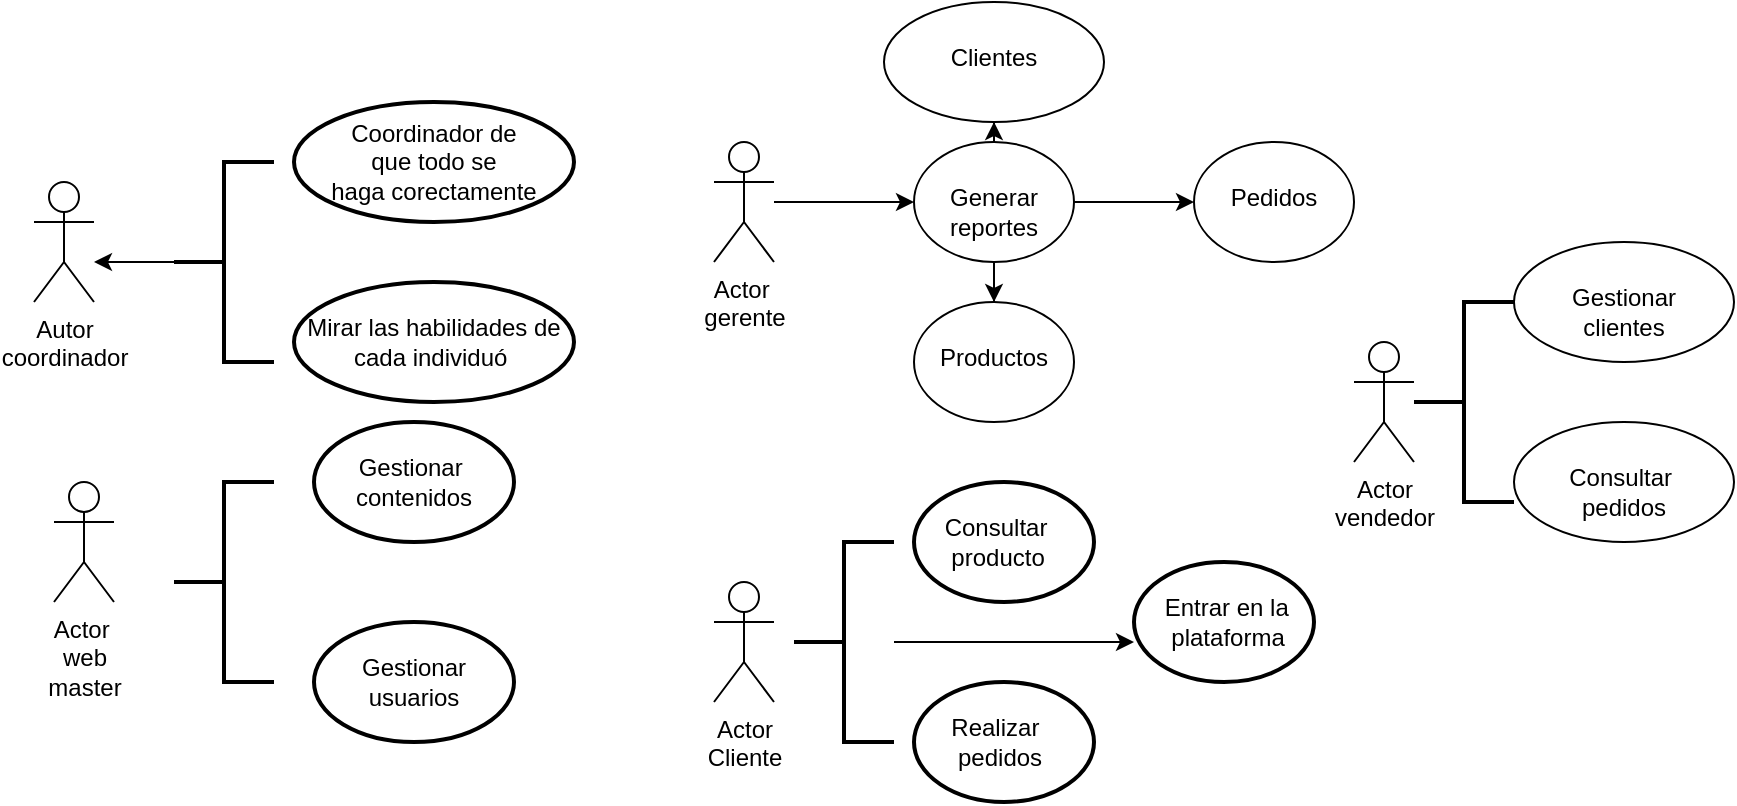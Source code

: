 <mxfile version="21.3.2" type="device">
  <diagram name="Página-1" id="-IehQ93U8iiQCO0Jv5Ql">
    <mxGraphModel dx="1079" dy="446" grid="1" gridSize="10" guides="1" tooltips="1" connect="1" arrows="1" fold="1" page="1" pageScale="1" pageWidth="827" pageHeight="1169" math="0" shadow="0">
      <root>
        <mxCell id="0" />
        <mxCell id="1" parent="0" />
        <mxCell id="CO9Nw8QglpD-T3B9OnUH-1" value="Autor&lt;br&gt;coordinador" style="shape=umlActor;verticalLabelPosition=bottom;verticalAlign=top;html=1;outlineConnect=0;" vertex="1" parent="1">
          <mxGeometry x="90" y="90" width="30" height="60" as="geometry" />
        </mxCell>
        <mxCell id="CO9Nw8QglpD-T3B9OnUH-2" value="Actor&amp;nbsp;&lt;br&gt;web&lt;br&gt;master" style="shape=umlActor;verticalLabelPosition=bottom;verticalAlign=top;html=1;outlineConnect=0;" vertex="1" parent="1">
          <mxGeometry x="100" y="240" width="30" height="60" as="geometry" />
        </mxCell>
        <mxCell id="CO9Nw8QglpD-T3B9OnUH-18" value="" style="edgeStyle=orthogonalEdgeStyle;rounded=0;orthogonalLoop=1;jettySize=auto;html=1;" edge="1" parent="1" source="CO9Nw8QglpD-T3B9OnUH-3" target="CO9Nw8QglpD-T3B9OnUH-17">
          <mxGeometry relative="1" as="geometry" />
        </mxCell>
        <mxCell id="CO9Nw8QglpD-T3B9OnUH-3" value="Actor&amp;nbsp;&lt;br&gt;gerente&lt;br&gt;" style="shape=umlActor;verticalLabelPosition=bottom;verticalAlign=top;html=1;outlineConnect=0;" vertex="1" parent="1">
          <mxGeometry x="430" y="70" width="30" height="60" as="geometry" />
        </mxCell>
        <mxCell id="CO9Nw8QglpD-T3B9OnUH-10" style="edgeStyle=orthogonalEdgeStyle;rounded=0;orthogonalLoop=1;jettySize=auto;html=1;" edge="1" parent="1" source="CO9Nw8QglpD-T3B9OnUH-9">
          <mxGeometry relative="1" as="geometry">
            <mxPoint x="120" y="130" as="targetPoint" />
          </mxGeometry>
        </mxCell>
        <mxCell id="CO9Nw8QglpD-T3B9OnUH-9" value="" style="strokeWidth=2;html=1;shape=mxgraph.flowchart.annotation_2;align=left;labelPosition=right;pointerEvents=1;" vertex="1" parent="1">
          <mxGeometry x="160" y="80" width="50" height="100" as="geometry" />
        </mxCell>
        <mxCell id="CO9Nw8QglpD-T3B9OnUH-11" value="Coordinador de&lt;br&gt;que todo se&lt;br&gt;haga corectamente" style="strokeWidth=2;html=1;shape=mxgraph.flowchart.start_1;whiteSpace=wrap;" vertex="1" parent="1">
          <mxGeometry x="220" y="50" width="140" height="60" as="geometry" />
        </mxCell>
        <mxCell id="CO9Nw8QglpD-T3B9OnUH-12" value="Mirar las habilidades de cada individuó&amp;nbsp;" style="strokeWidth=2;html=1;shape=mxgraph.flowchart.start_1;whiteSpace=wrap;" vertex="1" parent="1">
          <mxGeometry x="220" y="140" width="140" height="60" as="geometry" />
        </mxCell>
        <mxCell id="CO9Nw8QglpD-T3B9OnUH-14" value="" style="strokeWidth=2;html=1;shape=mxgraph.flowchart.annotation_2;align=left;labelPosition=right;pointerEvents=1;" vertex="1" parent="1">
          <mxGeometry x="160" y="240" width="50" height="100" as="geometry" />
        </mxCell>
        <mxCell id="CO9Nw8QglpD-T3B9OnUH-15" value="Gestionar&amp;nbsp;&lt;br&gt;contenidos" style="strokeWidth=2;html=1;shape=mxgraph.flowchart.start_1;whiteSpace=wrap;" vertex="1" parent="1">
          <mxGeometry x="230" y="210" width="100" height="60" as="geometry" />
        </mxCell>
        <mxCell id="CO9Nw8QglpD-T3B9OnUH-16" value="Gestionar usuarios" style="strokeWidth=2;html=1;shape=mxgraph.flowchart.start_1;whiteSpace=wrap;" vertex="1" parent="1">
          <mxGeometry x="230" y="310" width="100" height="60" as="geometry" />
        </mxCell>
        <mxCell id="CO9Nw8QglpD-T3B9OnUH-20" value="" style="edgeStyle=orthogonalEdgeStyle;rounded=0;orthogonalLoop=1;jettySize=auto;html=1;" edge="1" parent="1" source="CO9Nw8QglpD-T3B9OnUH-17" target="CO9Nw8QglpD-T3B9OnUH-19">
          <mxGeometry relative="1" as="geometry" />
        </mxCell>
        <mxCell id="CO9Nw8QglpD-T3B9OnUH-22" value="" style="edgeStyle=orthogonalEdgeStyle;rounded=0;orthogonalLoop=1;jettySize=auto;html=1;" edge="1" parent="1" source="CO9Nw8QglpD-T3B9OnUH-17" target="CO9Nw8QglpD-T3B9OnUH-21">
          <mxGeometry relative="1" as="geometry" />
        </mxCell>
        <mxCell id="CO9Nw8QglpD-T3B9OnUH-24" value="" style="edgeStyle=orthogonalEdgeStyle;rounded=0;orthogonalLoop=1;jettySize=auto;html=1;" edge="1" parent="1" source="CO9Nw8QglpD-T3B9OnUH-17" target="CO9Nw8QglpD-T3B9OnUH-23">
          <mxGeometry relative="1" as="geometry" />
        </mxCell>
        <mxCell id="CO9Nw8QglpD-T3B9OnUH-17" value="&lt;br&gt;Generar&lt;br&gt;reportes" style="ellipse;whiteSpace=wrap;html=1;verticalAlign=top;" vertex="1" parent="1">
          <mxGeometry x="530" y="70" width="80" height="60" as="geometry" />
        </mxCell>
        <mxCell id="CO9Nw8QglpD-T3B9OnUH-19" value="&lt;br&gt;Clientes" style="ellipse;whiteSpace=wrap;html=1;verticalAlign=top;" vertex="1" parent="1">
          <mxGeometry x="515" width="110" height="60" as="geometry" />
        </mxCell>
        <mxCell id="CO9Nw8QglpD-T3B9OnUH-21" value="&lt;br&gt;Productos" style="ellipse;whiteSpace=wrap;html=1;verticalAlign=top;" vertex="1" parent="1">
          <mxGeometry x="530" y="150" width="80" height="60" as="geometry" />
        </mxCell>
        <mxCell id="CO9Nw8QglpD-T3B9OnUH-23" value="&lt;br&gt;Pedidos" style="ellipse;whiteSpace=wrap;html=1;verticalAlign=top;" vertex="1" parent="1">
          <mxGeometry x="670" y="70" width="80" height="60" as="geometry" />
        </mxCell>
        <mxCell id="CO9Nw8QglpD-T3B9OnUH-25" value="Actor&lt;br&gt;Cliente" style="shape=umlActor;verticalLabelPosition=bottom;verticalAlign=top;html=1;outlineConnect=0;" vertex="1" parent="1">
          <mxGeometry x="430" y="290" width="30" height="60" as="geometry" />
        </mxCell>
        <mxCell id="CO9Nw8QglpD-T3B9OnUH-34" style="edgeStyle=orthogonalEdgeStyle;rounded=0;orthogonalLoop=1;jettySize=auto;html=1;" edge="1" parent="1" source="CO9Nw8QglpD-T3B9OnUH-26">
          <mxGeometry relative="1" as="geometry">
            <mxPoint x="640" y="320" as="targetPoint" />
          </mxGeometry>
        </mxCell>
        <mxCell id="CO9Nw8QglpD-T3B9OnUH-26" value="" style="strokeWidth=2;html=1;shape=mxgraph.flowchart.annotation_2;align=left;labelPosition=right;pointerEvents=1;" vertex="1" parent="1">
          <mxGeometry x="470" y="270" width="50" height="100" as="geometry" />
        </mxCell>
        <mxCell id="CO9Nw8QglpD-T3B9OnUH-30" value="&amp;nbsp; &amp;nbsp; &amp;nbsp;Realizar&amp;nbsp; &amp;nbsp; &amp;nbsp; &amp;nbsp; &amp;nbsp; &amp;nbsp; &amp;nbsp; pedidos" style="ellipse;whiteSpace=wrap;html=1;align=left;strokeWidth=2;" vertex="1" parent="1">
          <mxGeometry x="530" y="340" width="90" height="60" as="geometry" />
        </mxCell>
        <mxCell id="CO9Nw8QglpD-T3B9OnUH-32" value="&amp;nbsp; &amp;nbsp; Consultar&amp;nbsp; &amp;nbsp; &amp;nbsp; &amp;nbsp; &amp;nbsp; &amp;nbsp;producto" style="ellipse;whiteSpace=wrap;html=1;align=left;strokeWidth=2;" vertex="1" parent="1">
          <mxGeometry x="530" y="240" width="90" height="60" as="geometry" />
        </mxCell>
        <mxCell id="CO9Nw8QglpD-T3B9OnUH-35" value="&amp;nbsp; &amp;nbsp; Entrar en la&amp;nbsp; &amp;nbsp; &amp;nbsp; &amp;nbsp; &amp;nbsp;plataforma" style="ellipse;whiteSpace=wrap;html=1;align=left;strokeWidth=2;" vertex="1" parent="1">
          <mxGeometry x="640" y="280" width="90" height="60" as="geometry" />
        </mxCell>
        <mxCell id="CO9Nw8QglpD-T3B9OnUH-36" value="Actor&lt;br&gt;vendedor" style="shape=umlActor;verticalLabelPosition=bottom;verticalAlign=top;html=1;outlineConnect=0;" vertex="1" parent="1">
          <mxGeometry x="750" y="170" width="30" height="60" as="geometry" />
        </mxCell>
        <mxCell id="CO9Nw8QglpD-T3B9OnUH-37" value="" style="strokeWidth=2;html=1;shape=mxgraph.flowchart.annotation_2;align=left;labelPosition=right;pointerEvents=1;" vertex="1" parent="1">
          <mxGeometry x="780" y="150" width="50" height="100" as="geometry" />
        </mxCell>
        <mxCell id="CO9Nw8QglpD-T3B9OnUH-38" value="&lt;br&gt;Gestionar&lt;br&gt;clientes" style="ellipse;whiteSpace=wrap;html=1;verticalAlign=top;" vertex="1" parent="1">
          <mxGeometry x="830" y="120" width="110" height="60" as="geometry" />
        </mxCell>
        <mxCell id="CO9Nw8QglpD-T3B9OnUH-39" value="&amp;nbsp;&lt;br&gt;Consultar&amp;nbsp;&lt;br&gt;pedidos" style="ellipse;whiteSpace=wrap;html=1;verticalAlign=top;" vertex="1" parent="1">
          <mxGeometry x="830" y="210" width="110" height="60" as="geometry" />
        </mxCell>
      </root>
    </mxGraphModel>
  </diagram>
</mxfile>
